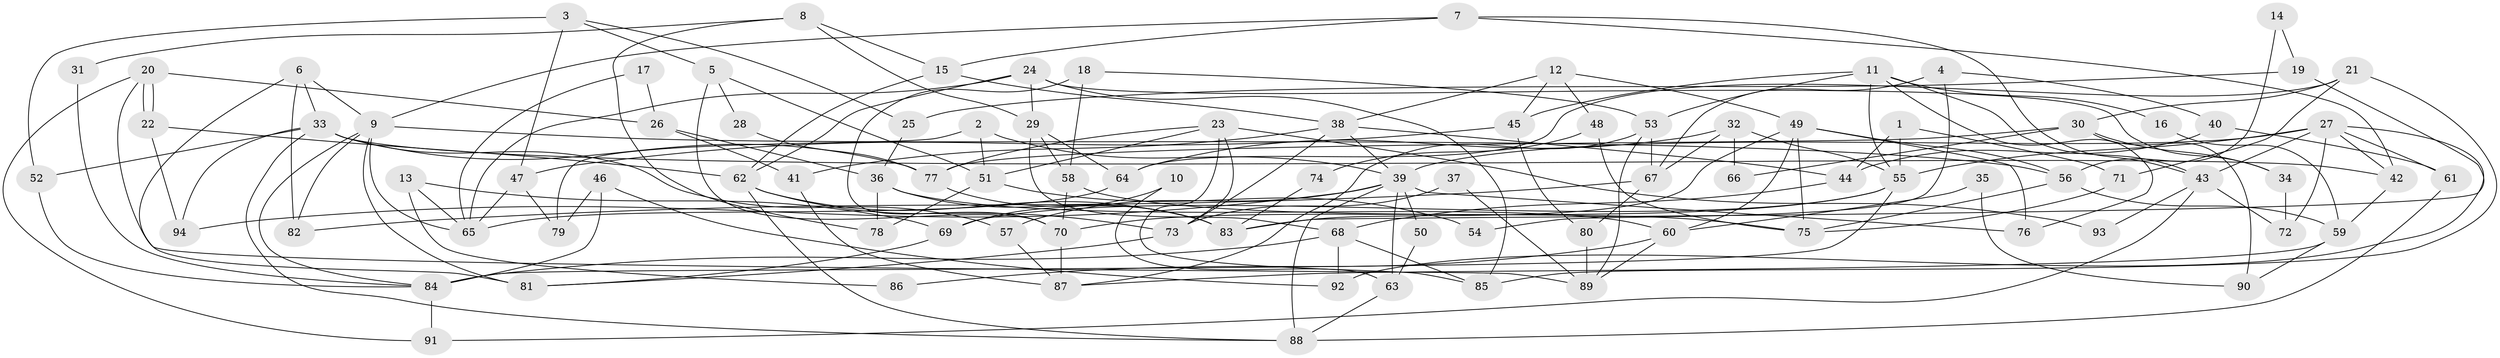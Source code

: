 // coarse degree distribution, {4: 0.23076923076923078, 3: 0.2, 6: 0.09230769230769231, 8: 0.16923076923076924, 2: 0.13846153846153847, 11: 0.015384615384615385, 5: 0.09230769230769231, 9: 0.03076923076923077, 1: 0.015384615384615385, 7: 0.015384615384615385}
// Generated by graph-tools (version 1.1) at 2025/52/02/27/25 19:52:05]
// undirected, 94 vertices, 188 edges
graph export_dot {
graph [start="1"]
  node [color=gray90,style=filled];
  1;
  2;
  3;
  4;
  5;
  6;
  7;
  8;
  9;
  10;
  11;
  12;
  13;
  14;
  15;
  16;
  17;
  18;
  19;
  20;
  21;
  22;
  23;
  24;
  25;
  26;
  27;
  28;
  29;
  30;
  31;
  32;
  33;
  34;
  35;
  36;
  37;
  38;
  39;
  40;
  41;
  42;
  43;
  44;
  45;
  46;
  47;
  48;
  49;
  50;
  51;
  52;
  53;
  54;
  55;
  56;
  57;
  58;
  59;
  60;
  61;
  62;
  63;
  64;
  65;
  66;
  67;
  68;
  69;
  70;
  71;
  72;
  73;
  74;
  75;
  76;
  77;
  78;
  79;
  80;
  81;
  82;
  83;
  84;
  85;
  86;
  87;
  88;
  89;
  90;
  91;
  92;
  93;
  94;
  1 -- 44;
  1 -- 55;
  1 -- 71;
  2 -- 51;
  2 -- 39;
  2 -- 79;
  3 -- 47;
  3 -- 52;
  3 -- 5;
  3 -- 25;
  4 -- 40;
  4 -- 67;
  4 -- 54;
  5 -- 70;
  5 -- 28;
  5 -- 51;
  6 -- 9;
  6 -- 81;
  6 -- 33;
  6 -- 82;
  7 -- 42;
  7 -- 43;
  7 -- 9;
  7 -- 15;
  8 -- 29;
  8 -- 15;
  8 -- 31;
  8 -- 78;
  9 -- 65;
  9 -- 56;
  9 -- 81;
  9 -- 82;
  9 -- 84;
  10 -- 69;
  10 -- 63;
  11 -- 45;
  11 -- 53;
  11 -- 16;
  11 -- 43;
  11 -- 55;
  11 -- 76;
  12 -- 49;
  12 -- 38;
  12 -- 45;
  12 -- 48;
  13 -- 65;
  13 -- 69;
  13 -- 86;
  14 -- 19;
  14 -- 56;
  15 -- 38;
  15 -- 62;
  16 -- 59;
  17 -- 26;
  17 -- 65;
  18 -- 70;
  18 -- 53;
  18 -- 58;
  19 -- 25;
  19 -- 83;
  20 -- 91;
  20 -- 22;
  20 -- 22;
  20 -- 26;
  20 -- 89;
  21 -- 71;
  21 -- 85;
  21 -- 30;
  21 -- 64;
  22 -- 94;
  22 -- 62;
  23 -- 51;
  23 -- 85;
  23 -- 73;
  23 -- 77;
  23 -- 93;
  24 -- 62;
  24 -- 65;
  24 -- 29;
  24 -- 34;
  24 -- 85;
  25 -- 36;
  26 -- 41;
  26 -- 36;
  27 -- 43;
  27 -- 39;
  27 -- 42;
  27 -- 55;
  27 -- 61;
  27 -- 72;
  27 -- 92;
  28 -- 77;
  29 -- 58;
  29 -- 64;
  29 -- 68;
  30 -- 77;
  30 -- 34;
  30 -- 66;
  30 -- 90;
  31 -- 84;
  32 -- 64;
  32 -- 55;
  32 -- 66;
  32 -- 67;
  33 -- 77;
  33 -- 42;
  33 -- 52;
  33 -- 57;
  33 -- 88;
  33 -- 94;
  34 -- 72;
  35 -- 90;
  35 -- 60;
  36 -- 60;
  36 -- 78;
  36 -- 83;
  37 -- 89;
  37 -- 73;
  38 -- 39;
  38 -- 73;
  38 -- 41;
  38 -- 44;
  39 -- 88;
  39 -- 76;
  39 -- 50;
  39 -- 57;
  39 -- 63;
  39 -- 94;
  40 -- 61;
  40 -- 44;
  41 -- 87;
  42 -- 59;
  43 -- 72;
  43 -- 91;
  43 -- 93;
  44 -- 68;
  45 -- 80;
  45 -- 47;
  46 -- 84;
  46 -- 92;
  46 -- 79;
  47 -- 79;
  47 -- 65;
  48 -- 75;
  48 -- 74;
  49 -- 75;
  49 -- 83;
  49 -- 56;
  49 -- 60;
  49 -- 76;
  50 -- 63;
  51 -- 78;
  51 -- 54;
  52 -- 84;
  53 -- 67;
  53 -- 87;
  53 -- 89;
  55 -- 69;
  55 -- 70;
  55 -- 84;
  56 -- 59;
  56 -- 75;
  57 -- 87;
  58 -- 70;
  58 -- 75;
  59 -- 87;
  59 -- 90;
  60 -- 89;
  60 -- 86;
  61 -- 88;
  62 -- 73;
  62 -- 83;
  62 -- 88;
  63 -- 88;
  64 -- 65;
  67 -- 82;
  67 -- 80;
  68 -- 84;
  68 -- 85;
  68 -- 92;
  69 -- 81;
  70 -- 87;
  71 -- 75;
  73 -- 81;
  74 -- 83;
  77 -- 83;
  80 -- 89;
  84 -- 91;
}
